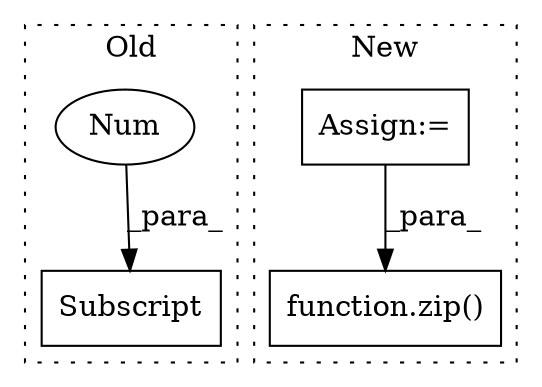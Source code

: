 digraph G {
subgraph cluster0 {
1 [label="Subscript" a="63" s="4190,0" l="4,0" shape="box"];
3 [label="Num" a="76" s="4192" l="1" shape="ellipse"];
label = "Old";
style="dotted";
}
subgraph cluster1 {
2 [label="function.zip()" a="75" s="3758,3766" l="4,1" shape="box"];
4 [label="Assign:=" a="68" s="3661" l="3" shape="box"];
label = "New";
style="dotted";
}
3 -> 1 [label="_para_"];
4 -> 2 [label="_para_"];
}